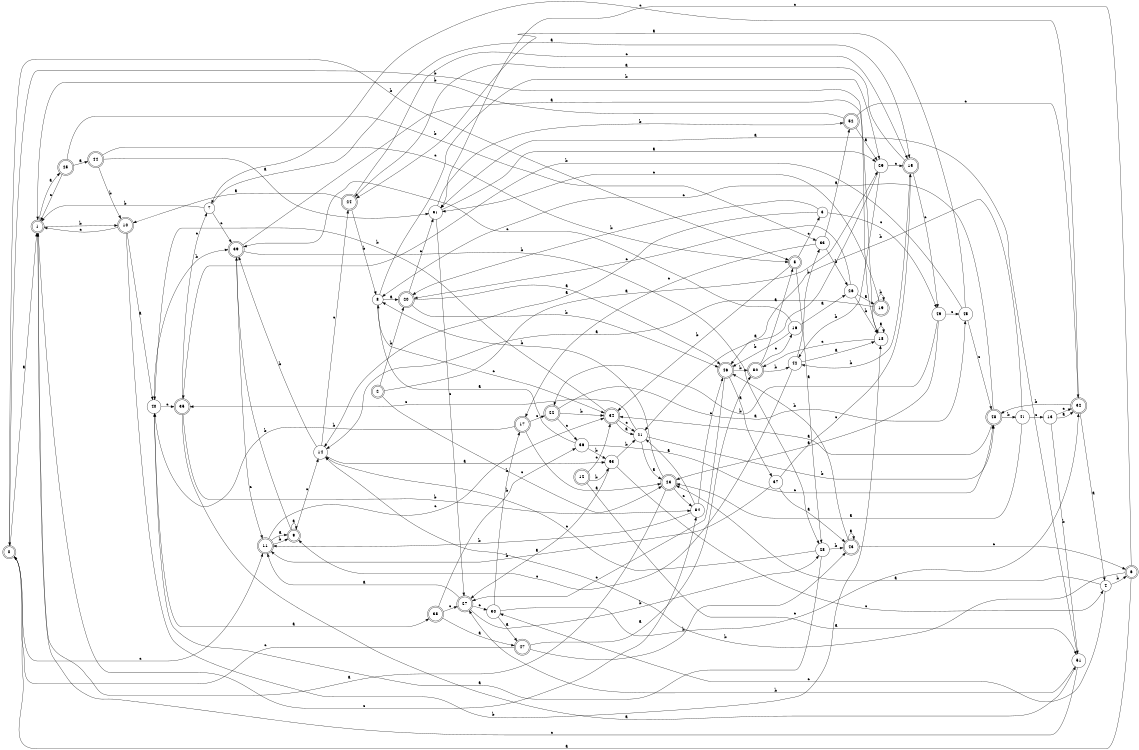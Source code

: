 digraph n44_1 {
__start0 [label="" shape="none"];

rankdir=LR;
size="8,5";

s0 [style="rounded,filled", color="black", fillcolor="white" shape="doublecircle", label="0"];
s1 [style="rounded,filled", color="black", fillcolor="white" shape="doublecircle", label="1"];
s2 [style="rounded,filled", color="black", fillcolor="white" shape="doublecircle", label="2"];
s3 [style="filled", color="black", fillcolor="white" shape="circle", label="3"];
s4 [style="filled", color="black", fillcolor="white" shape="circle", label="4"];
s5 [style="rounded,filled", color="black", fillcolor="white" shape="doublecircle", label="5"];
s6 [style="rounded,filled", color="black", fillcolor="white" shape="doublecircle", label="6"];
s7 [style="filled", color="black", fillcolor="white" shape="circle", label="7"];
s8 [style="filled", color="black", fillcolor="white" shape="circle", label="8"];
s9 [style="rounded,filled", color="black", fillcolor="white" shape="doublecircle", label="9"];
s10 [style="rounded,filled", color="black", fillcolor="white" shape="doublecircle", label="10"];
s11 [style="rounded,filled", color="black", fillcolor="white" shape="doublecircle", label="11"];
s12 [style="rounded,filled", color="black", fillcolor="white" shape="doublecircle", label="12"];
s13 [style="filled", color="black", fillcolor="white" shape="circle", label="13"];
s14 [style="filled", color="black", fillcolor="white" shape="circle", label="14"];
s15 [style="rounded,filled", color="black", fillcolor="white" shape="doublecircle", label="15"];
s16 [style="filled", color="black", fillcolor="white" shape="circle", label="16"];
s17 [style="rounded,filled", color="black", fillcolor="white" shape="doublecircle", label="17"];
s18 [style="filled", color="black", fillcolor="white" shape="circle", label="18"];
s19 [style="rounded,filled", color="black", fillcolor="white" shape="doublecircle", label="19"];
s20 [style="rounded,filled", color="black", fillcolor="white" shape="doublecircle", label="20"];
s21 [style="filled", color="black", fillcolor="white" shape="circle", label="21"];
s22 [style="rounded,filled", color="black", fillcolor="white" shape="doublecircle", label="22"];
s23 [style="rounded,filled", color="black", fillcolor="white" shape="doublecircle", label="23"];
s24 [style="rounded,filled", color="black", fillcolor="white" shape="doublecircle", label="24"];
s25 [style="rounded,filled", color="black", fillcolor="white" shape="doublecircle", label="25"];
s26 [style="filled", color="black", fillcolor="white" shape="circle", label="26"];
s27 [style="rounded,filled", color="black", fillcolor="white" shape="doublecircle", label="27"];
s28 [style="filled", color="black", fillcolor="white" shape="circle", label="28"];
s29 [style="filled", color="black", fillcolor="white" shape="circle", label="29"];
s30 [style="filled", color="black", fillcolor="white" shape="circle", label="30"];
s31 [style="filled", color="black", fillcolor="white" shape="circle", label="31"];
s32 [style="rounded,filled", color="black", fillcolor="white" shape="doublecircle", label="32"];
s33 [style="filled", color="black", fillcolor="white" shape="circle", label="33"];
s34 [style="rounded,filled", color="black", fillcolor="white" shape="doublecircle", label="34"];
s35 [style="rounded,filled", color="black", fillcolor="white" shape="doublecircle", label="35"];
s36 [style="filled", color="black", fillcolor="white" shape="circle", label="36"];
s37 [style="filled", color="black", fillcolor="white" shape="circle", label="37"];
s38 [style="rounded,filled", color="black", fillcolor="white" shape="doublecircle", label="38"];
s39 [style="rounded,filled", color="black", fillcolor="white" shape="doublecircle", label="39"];
s40 [style="filled", color="black", fillcolor="white" shape="circle", label="40"];
s41 [style="filled", color="black", fillcolor="white" shape="circle", label="41"];
s42 [style="filled", color="black", fillcolor="white" shape="circle", label="42"];
s43 [style="rounded,filled", color="black", fillcolor="white" shape="doublecircle", label="43"];
s44 [style="rounded,filled", color="black", fillcolor="white" shape="doublecircle", label="44"];
s45 [style="filled", color="black", fillcolor="white" shape="circle", label="45"];
s46 [style="rounded,filled", color="black", fillcolor="white" shape="doublecircle", label="46"];
s47 [style="rounded,filled", color="black", fillcolor="white" shape="doublecircle", label="47"];
s48 [style="rounded,filled", color="black", fillcolor="white" shape="doublecircle", label="48"];
s49 [style="filled", color="black", fillcolor="white" shape="circle", label="49"];
s50 [style="rounded,filled", color="black", fillcolor="white" shape="doublecircle", label="50"];
s51 [style="filled", color="black", fillcolor="white" shape="circle", label="51"];
s52 [style="rounded,filled", color="black", fillcolor="white" shape="doublecircle", label="52"];
s53 [style="filled", color="black", fillcolor="white" shape="circle", label="53"];
s54 [style="filled", color="black", fillcolor="white" shape="circle", label="54"];
s0 -> s1 [label="a"];
s0 -> s5 [label="b"];
s0 -> s11 [label="c"];
s1 -> s25 [label="a"];
s1 -> s10 [label="b"];
s1 -> s54 [label="c"];
s2 -> s29 [label="a"];
s2 -> s20 [label="b"];
s2 -> s23 [label="c"];
s3 -> s14 [label="a"];
s3 -> s20 [label="b"];
s3 -> s49 [label="c"];
s4 -> s23 [label="a"];
s4 -> s6 [label="b"];
s4 -> s30 [label="c"];
s5 -> s28 [label="a"];
s5 -> s34 [label="b"];
s5 -> s3 [label="c"];
s6 -> s0 [label="a"];
s6 -> s14 [label="b"];
s6 -> s31 [label="c"];
s7 -> s15 [label="a"];
s7 -> s1 [label="b"];
s7 -> s39 [label="c"];
s8 -> s20 [label="a"];
s8 -> s29 [label="b"];
s8 -> s34 [label="c"];
s9 -> s9 [label="a"];
s9 -> s39 [label="b"];
s9 -> s14 [label="c"];
s10 -> s40 [label="a"];
s10 -> s18 [label="b"];
s10 -> s1 [label="c"];
s11 -> s9 [label="a"];
s11 -> s9 [label="b"];
s11 -> s34 [label="c"];
s12 -> s51 [label="a"];
s12 -> s53 [label="b"];
s12 -> s34 [label="c"];
s13 -> s32 [label="a"];
s13 -> s51 [label="b"];
s13 -> s32 [label="c"];
s14 -> s53 [label="a"];
s14 -> s39 [label="b"];
s14 -> s24 [label="c"];
s15 -> s24 [label="a"];
s15 -> s42 [label="b"];
s15 -> s49 [label="c"];
s16 -> s26 [label="a"];
s16 -> s46 [label="b"];
s16 -> s39 [label="c"];
s17 -> s23 [label="a"];
s17 -> s40 [label="b"];
s17 -> s22 [label="c"];
s18 -> s18 [label="a"];
s18 -> s0 [label="b"];
s18 -> s50 [label="c"];
s19 -> s14 [label="a"];
s19 -> s19 [label="b"];
s19 -> s31 [label="c"];
s20 -> s46 [label="a"];
s20 -> s46 [label="b"];
s20 -> s31 [label="c"];
s21 -> s23 [label="a"];
s21 -> s48 [label="b"];
s21 -> s35 [label="c"];
s22 -> s45 [label="a"];
s22 -> s34 [label="b"];
s22 -> s36 [label="c"];
s23 -> s1 [label="a"];
s23 -> s8 [label="b"];
s23 -> s54 [label="c"];
s24 -> s10 [label="a"];
s24 -> s8 [label="b"];
s24 -> s15 [label="c"];
s25 -> s44 [label="a"];
s25 -> s33 [label="b"];
s25 -> s1 [label="c"];
s26 -> s19 [label="a"];
s26 -> s18 [label="b"];
s26 -> s20 [label="c"];
s27 -> s11 [label="a"];
s27 -> s28 [label="b"];
s27 -> s30 [label="c"];
s28 -> s40 [label="a"];
s28 -> s43 [label="b"];
s28 -> s14 [label="c"];
s29 -> s21 [label="a"];
s29 -> s42 [label="b"];
s29 -> s15 [label="c"];
s30 -> s47 [label="a"];
s30 -> s17 [label="b"];
s30 -> s32 [label="c"];
s31 -> s29 [label="a"];
s31 -> s52 [label="b"];
s31 -> s27 [label="c"];
s32 -> s4 [label="a"];
s32 -> s48 [label="b"];
s32 -> s7 [label="c"];
s33 -> s52 [label="a"];
s33 -> s26 [label="b"];
s33 -> s17 [label="c"];
s34 -> s21 [label="a"];
s34 -> s40 [label="b"];
s34 -> s21 [label="c"];
s35 -> s51 [label="a"];
s35 -> s54 [label="b"];
s35 -> s7 [label="c"];
s36 -> s8 [label="a"];
s36 -> s53 [label="b"];
s36 -> s48 [label="c"];
s37 -> s43 [label="a"];
s37 -> s11 [label="b"];
s37 -> s15 [label="c"];
s38 -> s47 [label="a"];
s38 -> s36 [label="b"];
s38 -> s27 [label="c"];
s39 -> s18 [label="a"];
s39 -> s28 [label="b"];
s39 -> s11 [label="c"];
s40 -> s38 [label="a"];
s40 -> s39 [label="b"];
s40 -> s35 [label="c"];
s41 -> s23 [label="a"];
s41 -> s46 [label="b"];
s41 -> s13 [label="c"];
s42 -> s18 [label="a"];
s42 -> s33 [label="b"];
s42 -> s9 [label="c"];
s43 -> s43 [label="a"];
s43 -> s46 [label="b"];
s43 -> s6 [label="c"];
s44 -> s31 [label="a"];
s44 -> s10 [label="b"];
s44 -> s5 [label="c"];
s45 -> s24 [label="a"];
s45 -> s35 [label="b"];
s45 -> s48 [label="c"];
s46 -> s37 [label="a"];
s46 -> s50 [label="b"];
s46 -> s27 [label="c"];
s47 -> s50 [label="a"];
s47 -> s43 [label="b"];
s47 -> s0 [label="c"];
s48 -> s34 [label="a"];
s48 -> s41 [label="b"];
s48 -> s8 [label="c"];
s49 -> s23 [label="a"];
s49 -> s22 [label="b"];
s49 -> s45 [label="c"];
s50 -> s5 [label="a"];
s50 -> s42 [label="b"];
s50 -> s16 [label="c"];
s51 -> s31 [label="a"];
s51 -> s27 [label="b"];
s51 -> s1 [label="c"];
s52 -> s29 [label="a"];
s52 -> s1 [label="b"];
s52 -> s32 [label="c"];
s53 -> s27 [label="a"];
s53 -> s21 [label="b"];
s53 -> s4 [label="c"];
s54 -> s21 [label="a"];
s54 -> s11 [label="b"];
s54 -> s46 [label="c"];

}